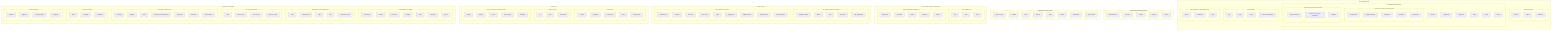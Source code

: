 graph TB

%% ─────── Core Development ───────
subgraph Core Development
    direction TB
    subgraph Code Repository
        direction TB
        GITHUB[GitHub]
        GITLAB[GitLab]
        BITBUCKET[Bitbucket]
    end

    subgraph Development Environment
        direction TB
        VSCODE[VS Code]
        CODESPACES[Codespaces]
        JUPYTER[JupyterLab]
        CONDA[Conda]
        POETRY[Poetry]
        DOCKER[Docker]

        subgraph Interactive Notebooks & Prototyping
            direction TB
            COLAB[Google Colab]
            KAGGLE[Kaggle Notebooks]
            DATABRICKS[DatabrICKS]
            DEEPNOTE[Deepnote]
            PAPERSPACE[Paperspace]
        end

        subgraph Sandbox & Practice Environments
            direction TB
            DOCKER_PLAYGROUND[Play with Docker]
            GITHUB_CODESPACES_SANDBOX["GitHub Codespaces (Sandbox)"]
            CODEPEN[CodePen]
        end
    end

    subgraph Task Tracking
        direction TB
        JIRA[Jira]
        TRELLO[Trello]
        LINEAR[Linear]
        AZURE_DEVOPS_BOARDS[Azure DevOps Boards]
    end

    subgraph Documentation & Knowledge Base
        direction TB
        NOTION[Notion]
        CONFLUENCE[Confluence]
        SLACK[Slack]
    end
end

%% ─────── CI/CD & Orchestration ───────
subgraph CI/CD & Workflow Orchestration
    direction TB
    GHA[GitHub Actions]
    GLCI[GitLab CI]
    CIRCLE[CircleCI]
    ARGO_CD[Argo CD]
    JENKINS[Jenkins]
end

%% ─────── Application Runtime & APIs ───────
subgraph Application Runtime & APIs
    direction TB
    PYTHON[Python + PyPI]
    FASTAPI[FastAPI]
    FLASK[Flask]
    GUNICORN[Gunicorn]
    NGINX[Nginx]
    NODEJS[Node.js]
    SPRING_BOOT[Spring Boot]
    KAFKA[Apache Kafka]
end

%% ─────── Cloud Infrastructure & Deployment ───────
subgraph Cloud Infrastructure & Deployment
    direction TB
    subgraph Cloud Platforms
        direction TB
        GCP[GCP]
        AWS[AWS]
        AZURE[Azure]
    end

    subgraph Container & Model Deployment
        direction TB
        KUBERNETES[Kubernetes]
        OPENSHIFT[OpenShift]
        MODAL[Modal]
        REPLICATE[Replicate]
        BASETEN[Baseten]
    end
end

%% ─────── AI/ML Lifecycle ───────
subgraph AI/ML Lifecycle
    direction TB
    subgraph MLOps & Experiment Tracking
        direction TB
        WANDB[Weights & Biases]
        MLFLOW[MLflow]
        DVC[DVC]
        COMET_ML[Comet ML]
        SAGE_MAKER[AWS SageMaker]
    end

    subgraph ML Compute & Inference
        direction TB
        LAMBDA[Lambda Labs]
        RUNPOD[RunPod]
        TPU[GCP TPU]
        RAY[RAY Serve]
        TRITON[Triton]
        HF[HuggingFace]
        ONNX[ONNX Runtime]
        AWS_INFERENCE[AWS Inference]
        GCP_AI_PLATFORM[GCP AI Platform]
    end
end

%% ─────── Data Stack ───────
subgraph Data Stack
    direction TB
    subgraph Databases
        direction TB
        POSTGRES[Postgres]
        MONGO[MongoDB]
        FIREBASEDB[Firebase DB]
        REDIS[Redis]
        ELASTICSEARCH[Elasticsearch]
    end

    subgraph Object Storage
        direction TB
        S3[S3]
        GCS[GCS]
        BLOB[Azure Blob]
    end

    subgraph Data Orchestration & Warehousing
        direction TB
        AIRBYTE[Airbyte]
        DAGSTER[Dagster]
        PREFECT[Prefect]
        APACHE_SPARK[Apache Spark]
        SNOWFLAKE[Snowflake]
    end
end

%% ─────── Enterprise Capabilities ───────
subgraph Enterprise Capabilities
    direction TB
    subgraph Observability & Logging
        direction TB
        PROM[Prometheus]
        GRAFANA[Grafana]
        ELK[ELK Stack]
        DATADOG[Datadog]
        SENTRY[Sentry]
        NEW_RELIC[New Relic]
        SPLUNK[Splunk]
    end

    subgraph Identity & Access Management
        direction TB
        AUTH0[Auth0]
        FIREAUTH[Firebase Auth]
        CLERK[Clerk]
        OKTA[Okta]
        MICROSOFT_ENTRA[Microsoft Entra ID]
    end

    subgraph Secrets Management
        direction TB
        VAULT[Vault]
        AWSSECRETS[AWS Secrets]
        GCPSECRETS[GCP Secrets]
        AZURE_KEY_VAULT[Azure Key Vault]
    end

    subgraph Messaging & Notifications
        direction TB
        SENDGRID[SendGrid]
        MAILGUN[Mailgun]
        TWILIO[Twilio]
        FCM[Firebase Cloud Messaging]
        ONESIGNAL[OneSignal]
        AWS_SNS[AWS SNS]
        GCP_PUBSUB[GCP Pub/Sub]
    end

    subgraph Payments & Billing
        direction TB
        STRIPE[Stripe]
        RAZORPAY[Razorpay]
        CHARGEBEE[Chargebee]
    end

    subgraph Product Analytics
        direction TB
        POSTHOG[PostHog]
        MIXPANEL[Mixpanel]
        GA[Google Analytics]
        AMPLITUDE[Amplitude]
    end
end

%% ─────── Links ───────
click GITHUB "https://github.com" _blank
click GITLAB "https://gitlab.com" _blank
click BITBUCKET "https://bitbucket.org" _blank
click GHA "https://github.com/features/actions" _blank
click GLCI "https://docs.gitlab.com/ee/ci/" _blank
click CIRCLE "https://circleci.com" _blank
click ARGO_CD "https://argoproj.github.io/cd/" _blank
click JENKINS "https://www.jenkins.io/" _blank

click NOTION "https://www.notion.so" _blank
click CONFLUENCE "https://www.atlassian.com/software/confluence" _blank
click SLACK "https://slack.com/" _blank
click JIRA "https://www.atlassian.com/software/jira" _blank
click TRELLO "https://trello.com" _blank
click LINEAR "https://linear.app" _blank
click AZURE_DEVOPS_BOARDS "https://azure.microsoft.com/en-in/products/devops/boards/" _blank

click VSCODE "https://vscode.dev" _blank
click CODESPACES "https://github.com/features/codespaces" _blank
click JUPYTER "https://jupyter.org" _blank
click CONDA "https://docs.conda.io" _blank
click POETRY "https://python-poetry.org" _blank
click DOCKER "https://www.docker.com" _blank

click COLAB "https://colab.research.google.com/" _blank
click KAGGLE "https://www.kaggle.com/code" _blank
click DATABRICKS "https://www.databricks.com/" _blank
click DEEPNOTE "https://deepnote.com/" _blank
click PAPERSPACE "https://www.paperspace.com/" _blank

click DOCKER_PLAYGROUND "https://labs.play-with-docker.com/" _blank
click GITHUB_CODESPACES_SANDBOX "https://github.com/features/codespaces" _blank
click CODEPEN "https://codepen.io/" _blank

click PYTHON "https://pypi.org" _blank
click FASTAPI "https://fastapi.tiangolo.com" _blank
click FLASK "https://flask.palletsprojects.com" _blank
click GUNICORN "https://gunicorn.org" _blank
click NGINX "https://nginx.org" _blank
click NODEJS "https://nodejs.org/" _blank
click SPRING_BOOT "https://spring.io/projects/spring-boot" _blank
click KAFKA "https://kafka.apache.org/" _blank

click GCP "https://cloud.google.com" _blank
click AWS "https://aws.amazon.com" _blank
click AZURE "https://azure.microsoft.com" _blank
click KUBERNETES "https://kubernetes.io/" _blank
click OPENSHIFT "https://www.openshift.com/" _blank
click MODAL "https://modal.com" _blank
click REPLICATE "https://replicate.com" _blank
click BASETEN "https://www.baseten.co" _blank

click WANDB "https://wandb.ai" _blank
click MLFLOW "https://mlflow.org" _blank
click DVC "https://dvc.org" _blank
click COMET_ML "https://www.comet.com/" _blank
click SAGE_MAKER "https://aws.amazon.com/sagemaker/" _blank

click LAMBDA "https://www.lambdalabs.com" _blank
click RUNPOD "https://www.runpod.io" _blank
click TPU "https://cloud.google.com/tpu" _blank
click RAY "https://www.ray.io/ray-serve" _blank
click TRITON "https://developer.nvidia.com/nvidia-triton-inference-server" _blank
click HF "https://huggingface.co" _blank
click ONNX "https://onnxruntime.ai/" _blank
click AWS_INFERENCE "https://aws.amazon.com/machine-learning/inference/" _blank
click GCP_AI_PLATFORM "https://cloud.google.com/ai-platform" _blank

click POSTGRES "https://www.postgresql.org" _blank
click MONGO "https://www.mongodb.com" _blank
click FIREBASEDB "https://firebase.google.com/products/firestore" _blank
click REDIS "https://redis.io/" _blank
click ELASTICSEARCH "https://www.elastic.co/elasticsearch/" _blank

click S3 "https://aws.amazon.com/s3" _blank
click GCS "https://cloud.google.com/storage" _blank
click BLOB "https://azure.microsoft.com/en-us/products/storage/blobs" _blank

click AIRBYTE "https://airbyte.com" _blank
click DAGSTER "https://dagster.io" _blank
click PREFECT "https://www.prefect.io" _blank
click APACHE_SPARK "https://spark.apache.org/" _blank
click SNOWFLAKE "https://www.snowflake.com/" _blank

click PROM "https://prometheus.io" _blank
click GRAFANA "https://grafana.com" _blank
click ELK "https://www.elastic.co/what-is/elk-stack" _blank
click DATADOG "https://www.datadoghq.com" _blank
click SENTRY "https://sentry.io" _blank
click NEW_RELIC "https://newrelic.com/" _blank
click SPLUNK "https://www.splunk.com/" _blank

click AUTH0 "https://auth0.com" _blank
click FIREAUTH "https://firebase.google.com/products/auth" _blank
click CLERK "https://clerk.dev" _blank
click OKTA "https://www.okta.com/" _blank
click MICROSOFT_ENTRA "https://www.microsoft.com/en-us/security/business/identity-access/microsoft-entra-id" _blank

click VAULT "https://www.vaultproject.io" _blank
click AWSSECRETS "https://aws.amazon.com/secrets-manager/" _blank
click GCPSECRETS "https://cloud.google.com/secret-manager" _blank
click AZURE_KEY_VAULT "https://azure.microsoft.com/en-us/products/key-vault/" _blank

click SENDGRID "https://sendgrid.com" _blank
click MAILGUN "https://www.mailgun.com" _blank
click TWILIO "https://www.twilio.com" _blank
click FCM "https://firebase.google.com/products/cloud-messaging" _blank
click ONESIGNAL "https://onesignal.com" _blank
click AWS_SNS "https://aws.amazon.com/sns/" _blank
click GCP_PUBSUB "https://cloud.google.com/pubsub" _blank

click STRIPE "https://stripe.com" _blank
click RAZORPAY "https://razorpay.com" _blank
click CHARGEBEE "https://www.chargebee.com" _blank

click POSTHOG "https://posthog.com" _blank
click MIXPANEL "https://mixpanel.com" _blank
click GA "https://analytics.google.com" _blank
click AMPLITUDE "https://amplitude.com/" _blank